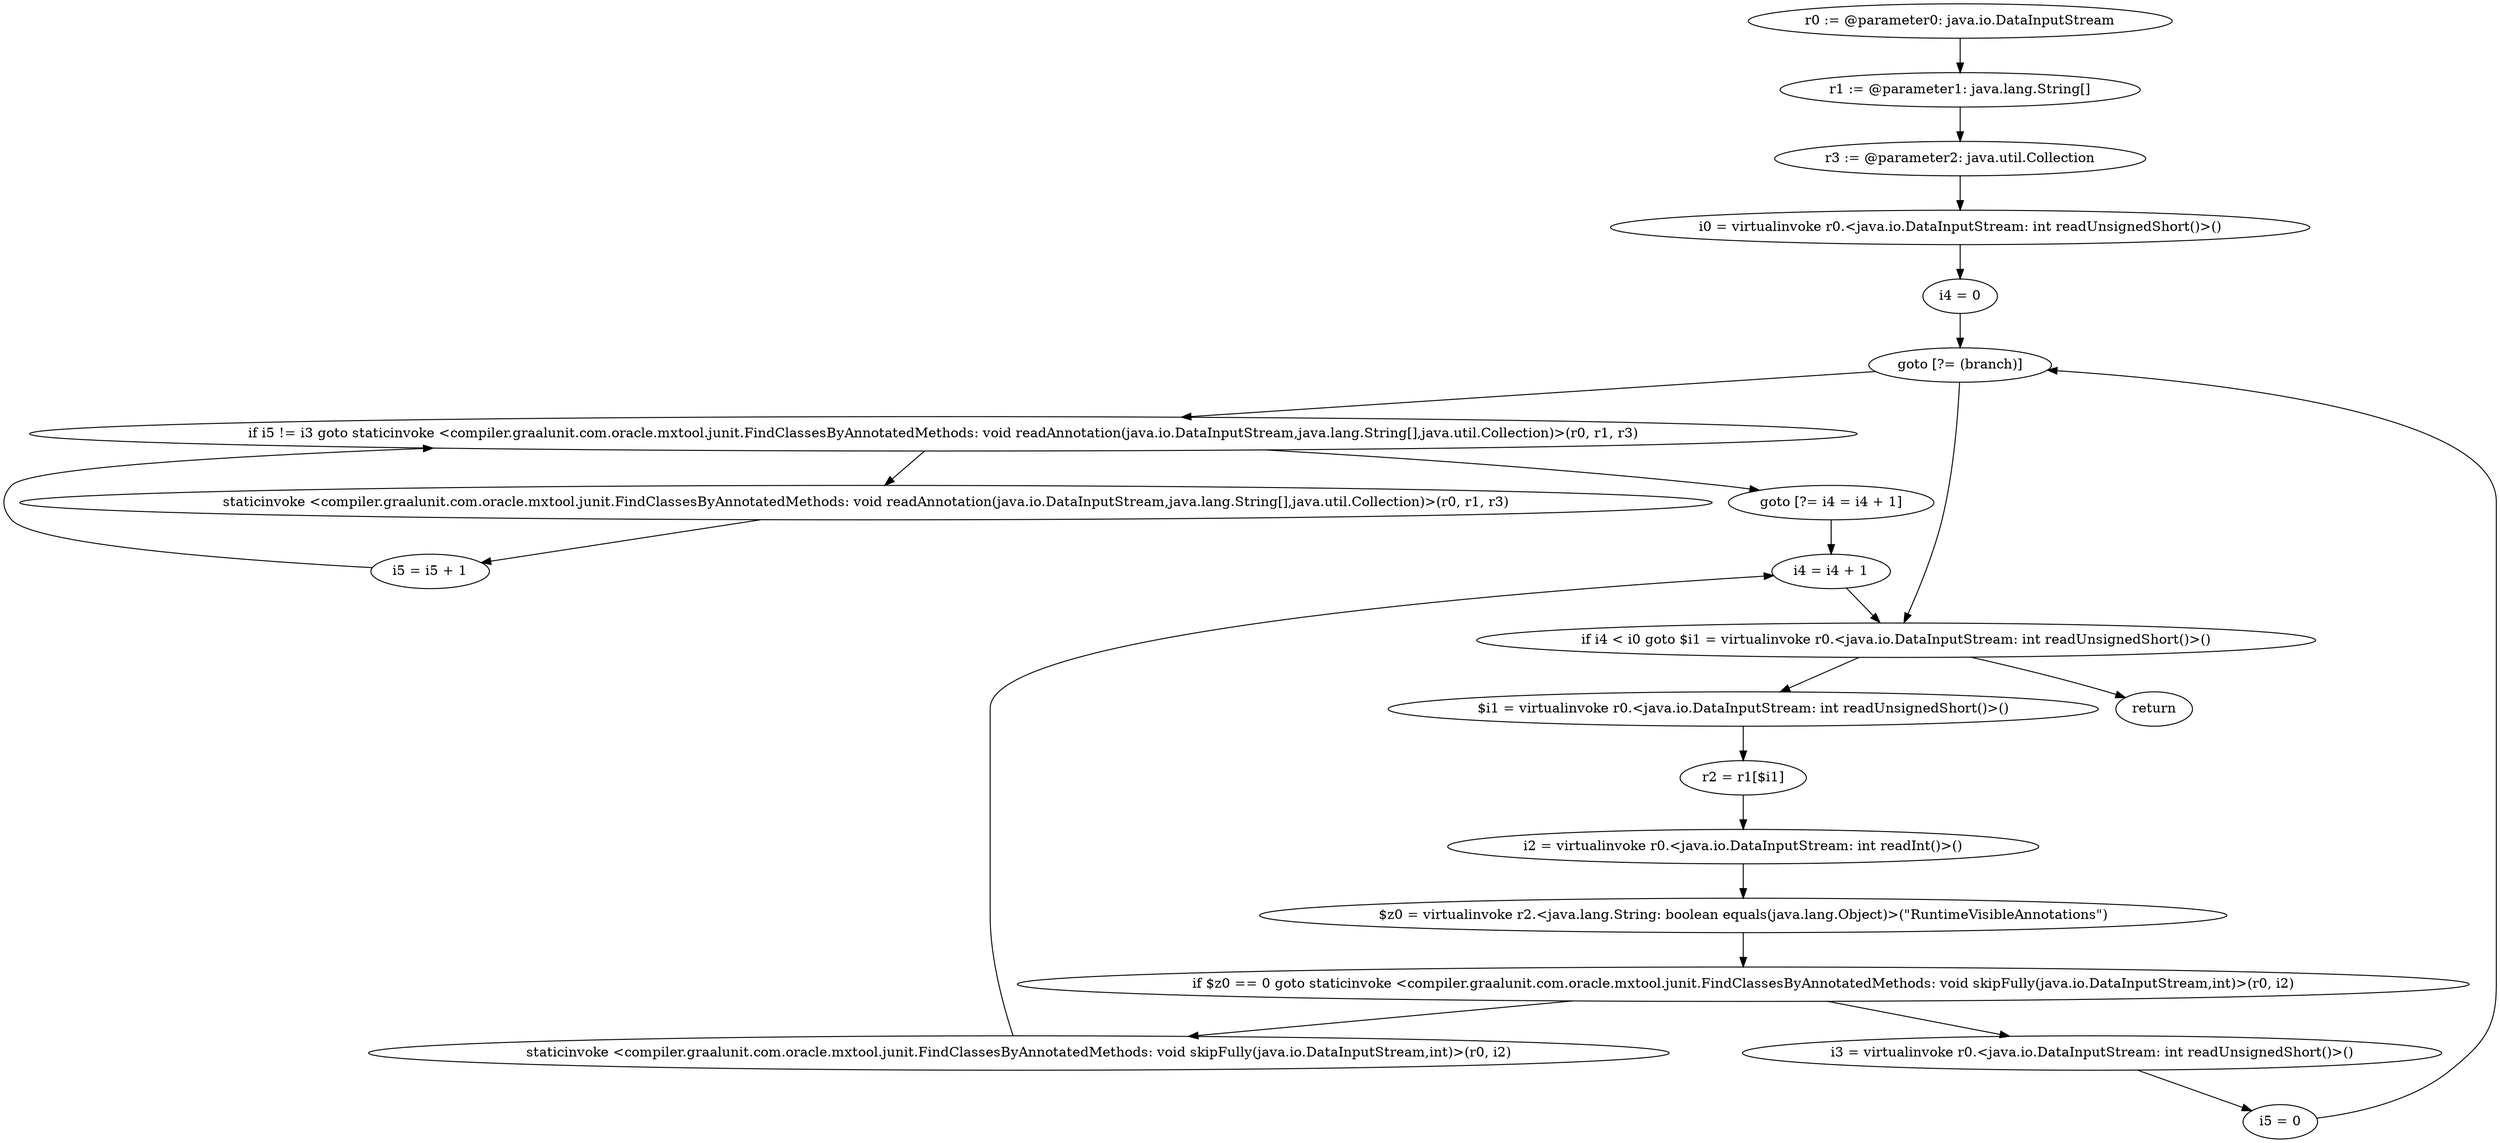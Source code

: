 digraph "unitGraph" {
    "r0 := @parameter0: java.io.DataInputStream"
    "r1 := @parameter1: java.lang.String[]"
    "r3 := @parameter2: java.util.Collection"
    "i0 = virtualinvoke r0.<java.io.DataInputStream: int readUnsignedShort()>()"
    "i4 = 0"
    "goto [?= (branch)]"
    "$i1 = virtualinvoke r0.<java.io.DataInputStream: int readUnsignedShort()>()"
    "r2 = r1[$i1]"
    "i2 = virtualinvoke r0.<java.io.DataInputStream: int readInt()>()"
    "$z0 = virtualinvoke r2.<java.lang.String: boolean equals(java.lang.Object)>(\"RuntimeVisibleAnnotations\")"
    "if $z0 == 0 goto staticinvoke <compiler.graalunit.com.oracle.mxtool.junit.FindClassesByAnnotatedMethods: void skipFully(java.io.DataInputStream,int)>(r0, i2)"
    "i3 = virtualinvoke r0.<java.io.DataInputStream: int readUnsignedShort()>()"
    "i5 = 0"
    "staticinvoke <compiler.graalunit.com.oracle.mxtool.junit.FindClassesByAnnotatedMethods: void readAnnotation(java.io.DataInputStream,java.lang.String[],java.util.Collection)>(r0, r1, r3)"
    "i5 = i5 + 1"
    "if i5 != i3 goto staticinvoke <compiler.graalunit.com.oracle.mxtool.junit.FindClassesByAnnotatedMethods: void readAnnotation(java.io.DataInputStream,java.lang.String[],java.util.Collection)>(r0, r1, r3)"
    "goto [?= i4 = i4 + 1]"
    "staticinvoke <compiler.graalunit.com.oracle.mxtool.junit.FindClassesByAnnotatedMethods: void skipFully(java.io.DataInputStream,int)>(r0, i2)"
    "i4 = i4 + 1"
    "if i4 < i0 goto $i1 = virtualinvoke r0.<java.io.DataInputStream: int readUnsignedShort()>()"
    "return"
    "r0 := @parameter0: java.io.DataInputStream"->"r1 := @parameter1: java.lang.String[]";
    "r1 := @parameter1: java.lang.String[]"->"r3 := @parameter2: java.util.Collection";
    "r3 := @parameter2: java.util.Collection"->"i0 = virtualinvoke r0.<java.io.DataInputStream: int readUnsignedShort()>()";
    "i0 = virtualinvoke r0.<java.io.DataInputStream: int readUnsignedShort()>()"->"i4 = 0";
    "i4 = 0"->"goto [?= (branch)]";
    "goto [?= (branch)]"->"if i4 < i0 goto $i1 = virtualinvoke r0.<java.io.DataInputStream: int readUnsignedShort()>()";
    "$i1 = virtualinvoke r0.<java.io.DataInputStream: int readUnsignedShort()>()"->"r2 = r1[$i1]";
    "r2 = r1[$i1]"->"i2 = virtualinvoke r0.<java.io.DataInputStream: int readInt()>()";
    "i2 = virtualinvoke r0.<java.io.DataInputStream: int readInt()>()"->"$z0 = virtualinvoke r2.<java.lang.String: boolean equals(java.lang.Object)>(\"RuntimeVisibleAnnotations\")";
    "$z0 = virtualinvoke r2.<java.lang.String: boolean equals(java.lang.Object)>(\"RuntimeVisibleAnnotations\")"->"if $z0 == 0 goto staticinvoke <compiler.graalunit.com.oracle.mxtool.junit.FindClassesByAnnotatedMethods: void skipFully(java.io.DataInputStream,int)>(r0, i2)";
    "if $z0 == 0 goto staticinvoke <compiler.graalunit.com.oracle.mxtool.junit.FindClassesByAnnotatedMethods: void skipFully(java.io.DataInputStream,int)>(r0, i2)"->"i3 = virtualinvoke r0.<java.io.DataInputStream: int readUnsignedShort()>()";
    "if $z0 == 0 goto staticinvoke <compiler.graalunit.com.oracle.mxtool.junit.FindClassesByAnnotatedMethods: void skipFully(java.io.DataInputStream,int)>(r0, i2)"->"staticinvoke <compiler.graalunit.com.oracle.mxtool.junit.FindClassesByAnnotatedMethods: void skipFully(java.io.DataInputStream,int)>(r0, i2)";
    "i3 = virtualinvoke r0.<java.io.DataInputStream: int readUnsignedShort()>()"->"i5 = 0";
    "i5 = 0"->"goto [?= (branch)]";
    "goto [?= (branch)]"->"if i5 != i3 goto staticinvoke <compiler.graalunit.com.oracle.mxtool.junit.FindClassesByAnnotatedMethods: void readAnnotation(java.io.DataInputStream,java.lang.String[],java.util.Collection)>(r0, r1, r3)";
    "staticinvoke <compiler.graalunit.com.oracle.mxtool.junit.FindClassesByAnnotatedMethods: void readAnnotation(java.io.DataInputStream,java.lang.String[],java.util.Collection)>(r0, r1, r3)"->"i5 = i5 + 1";
    "i5 = i5 + 1"->"if i5 != i3 goto staticinvoke <compiler.graalunit.com.oracle.mxtool.junit.FindClassesByAnnotatedMethods: void readAnnotation(java.io.DataInputStream,java.lang.String[],java.util.Collection)>(r0, r1, r3)";
    "if i5 != i3 goto staticinvoke <compiler.graalunit.com.oracle.mxtool.junit.FindClassesByAnnotatedMethods: void readAnnotation(java.io.DataInputStream,java.lang.String[],java.util.Collection)>(r0, r1, r3)"->"goto [?= i4 = i4 + 1]";
    "if i5 != i3 goto staticinvoke <compiler.graalunit.com.oracle.mxtool.junit.FindClassesByAnnotatedMethods: void readAnnotation(java.io.DataInputStream,java.lang.String[],java.util.Collection)>(r0, r1, r3)"->"staticinvoke <compiler.graalunit.com.oracle.mxtool.junit.FindClassesByAnnotatedMethods: void readAnnotation(java.io.DataInputStream,java.lang.String[],java.util.Collection)>(r0, r1, r3)";
    "goto [?= i4 = i4 + 1]"->"i4 = i4 + 1";
    "staticinvoke <compiler.graalunit.com.oracle.mxtool.junit.FindClassesByAnnotatedMethods: void skipFully(java.io.DataInputStream,int)>(r0, i2)"->"i4 = i4 + 1";
    "i4 = i4 + 1"->"if i4 < i0 goto $i1 = virtualinvoke r0.<java.io.DataInputStream: int readUnsignedShort()>()";
    "if i4 < i0 goto $i1 = virtualinvoke r0.<java.io.DataInputStream: int readUnsignedShort()>()"->"return";
    "if i4 < i0 goto $i1 = virtualinvoke r0.<java.io.DataInputStream: int readUnsignedShort()>()"->"$i1 = virtualinvoke r0.<java.io.DataInputStream: int readUnsignedShort()>()";
}
